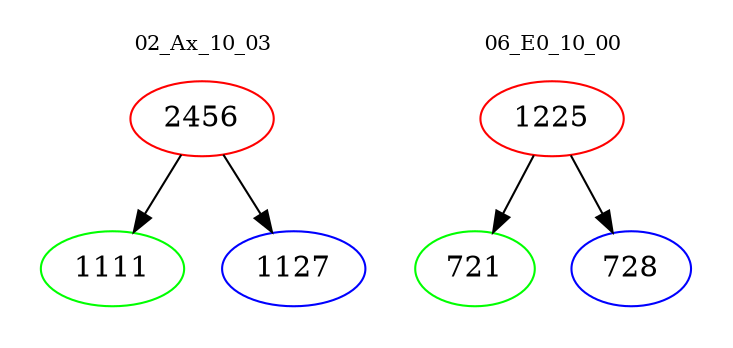 digraph{
subgraph cluster_0 {
color = white
label = "02_Ax_10_03";
fontsize=10;
T0_2456 [label="2456", color="red"]
T0_2456 -> T0_1111 [color="black"]
T0_1111 [label="1111", color="green"]
T0_2456 -> T0_1127 [color="black"]
T0_1127 [label="1127", color="blue"]
}
subgraph cluster_1 {
color = white
label = "06_E0_10_00";
fontsize=10;
T1_1225 [label="1225", color="red"]
T1_1225 -> T1_721 [color="black"]
T1_721 [label="721", color="green"]
T1_1225 -> T1_728 [color="black"]
T1_728 [label="728", color="blue"]
}
}
